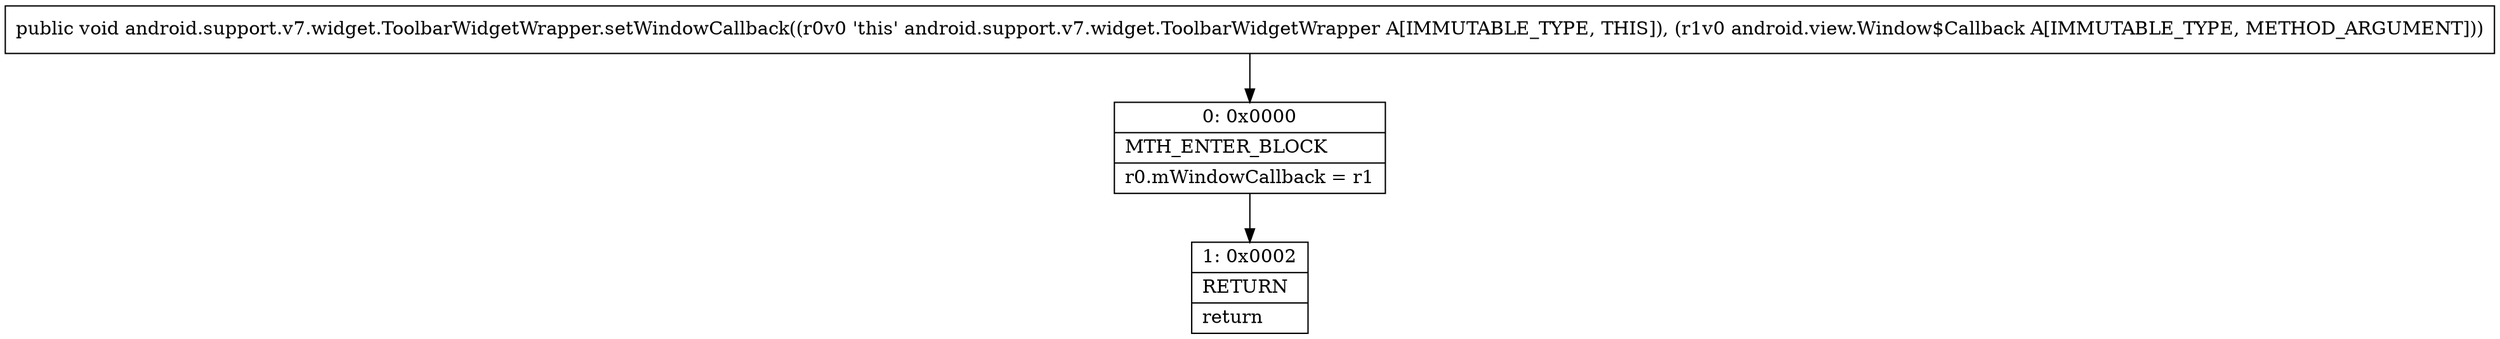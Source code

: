 digraph "CFG forandroid.support.v7.widget.ToolbarWidgetWrapper.setWindowCallback(Landroid\/view\/Window$Callback;)V" {
Node_0 [shape=record,label="{0\:\ 0x0000|MTH_ENTER_BLOCK\l|r0.mWindowCallback = r1\l}"];
Node_1 [shape=record,label="{1\:\ 0x0002|RETURN\l|return\l}"];
MethodNode[shape=record,label="{public void android.support.v7.widget.ToolbarWidgetWrapper.setWindowCallback((r0v0 'this' android.support.v7.widget.ToolbarWidgetWrapper A[IMMUTABLE_TYPE, THIS]), (r1v0 android.view.Window$Callback A[IMMUTABLE_TYPE, METHOD_ARGUMENT])) }"];
MethodNode -> Node_0;
Node_0 -> Node_1;
}

